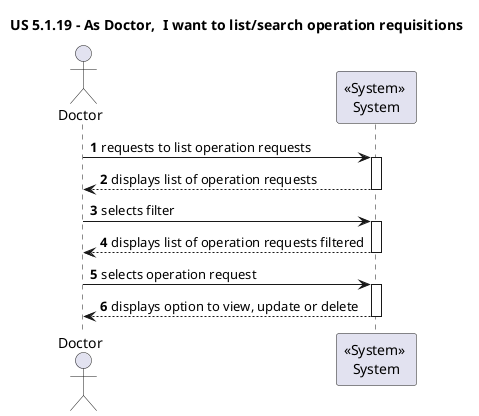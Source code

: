 ﻿@startuml

title US 5.1.19 - As Doctor,  I want to list/search operation requisitions


autonumber
actor "Doctor" as Doctor

participant "<<System>> \nSystem" as System

    Doctor -> System : requests to list operation requests
    activate System

    System --> Doctor : displays list of operation requests
    deactivate System

    Doctor -> System : selects filter
    activate System
    
    System --> Doctor : displays list of operation requests filtered
    deactivate System    
    
    Doctor -> System : selects operation request
    activate System
    
    System --> Doctor : displays option to view, update or delete
    deactivate System    

@enduml
